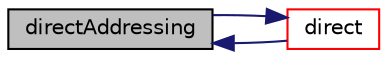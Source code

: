 digraph "directAddressing"
{
  bgcolor="transparent";
  edge [fontname="Helvetica",fontsize="10",labelfontname="Helvetica",labelfontsize="10"];
  node [fontname="Helvetica",fontsize="10",shape=record];
  rankdir="LR";
  Node133 [label="directAddressing",height=0.2,width=0.4,color="black", fillcolor="grey75", style="filled", fontcolor="black"];
  Node133 -> Node134 [dir="back",color="midnightblue",fontsize="10",style="solid",fontname="Helvetica"];
  Node134 [label="direct",height=0.2,width=0.4,color="red",URL="$a28409.html#ae76ee987311e5a64ff3eb5857c82a76a",tooltip="Is the mapping direct. "];
  Node134 -> Node133 [dir="back",color="midnightblue",fontsize="10",style="solid",fontname="Helvetica"];
}
